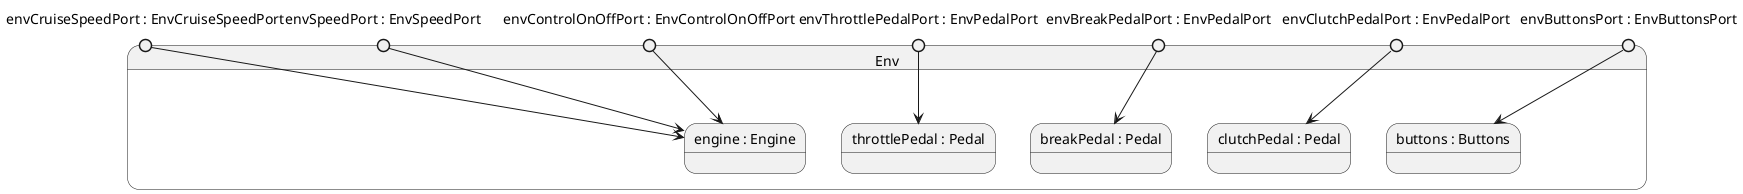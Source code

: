 

@startuml
	state Env {
		
			state "buttons : Buttons" as CCIEnvironment_Env_buttons
			state "clutchPedal : Pedal" as CCIEnvironment_Env_clutchPedal
			state "breakPedal : Pedal" as CCIEnvironment_Env_breakPedal
			state "throttlePedal : Pedal" as CCIEnvironment_Env_throttlePedal
			state "engine : Engine" as CCIEnvironment_Env_engine
			state "envButtonsPort : EnvButtonsPort" as CCIEnvironment_Env_envButtonsPort <<entrypoint>>
			state "envClutchPedalPort : EnvPedalPort" as CCIEnvironment_Env_envClutchPedalPort <<entrypoint>>
			state "envBreakPedalPort : EnvPedalPort" as CCIEnvironment_Env_envBreakPedalPort <<entrypoint>>
			state "envThrottlePedalPort : EnvPedalPort" as CCIEnvironment_Env_envThrottlePedalPort <<entrypoint>>
			state "envControlOnOffPort : EnvControlOnOffPort" as CCIEnvironment_Env_envControlOnOffPort <<entrypoint>>
			state "envSpeedPort : EnvSpeedPort" as CCIEnvironment_Env_envSpeedPort <<entrypoint>>
			state "envCruiseSpeedPort : EnvCruiseSpeedPort" as CCIEnvironment_Env_envCruiseSpeedPort <<entrypoint>>
			CCIEnvironment_Env_envButtonsPort --> CCIEnvironment_Env_buttons
			CCIEnvironment_Env_envClutchPedalPort --> CCIEnvironment_Env_clutchPedal
			CCIEnvironment_Env_envBreakPedalPort --> CCIEnvironment_Env_breakPedal
			CCIEnvironment_Env_envThrottlePedalPort --> CCIEnvironment_Env_throttlePedal
			CCIEnvironment_Env_envControlOnOffPort --> CCIEnvironment_Env_engine
			CCIEnvironment_Env_envSpeedPort --> CCIEnvironment_Env_engine
			CCIEnvironment_Env_envCruiseSpeedPort --> CCIEnvironment_Env_engine
		
	}
@enduml
